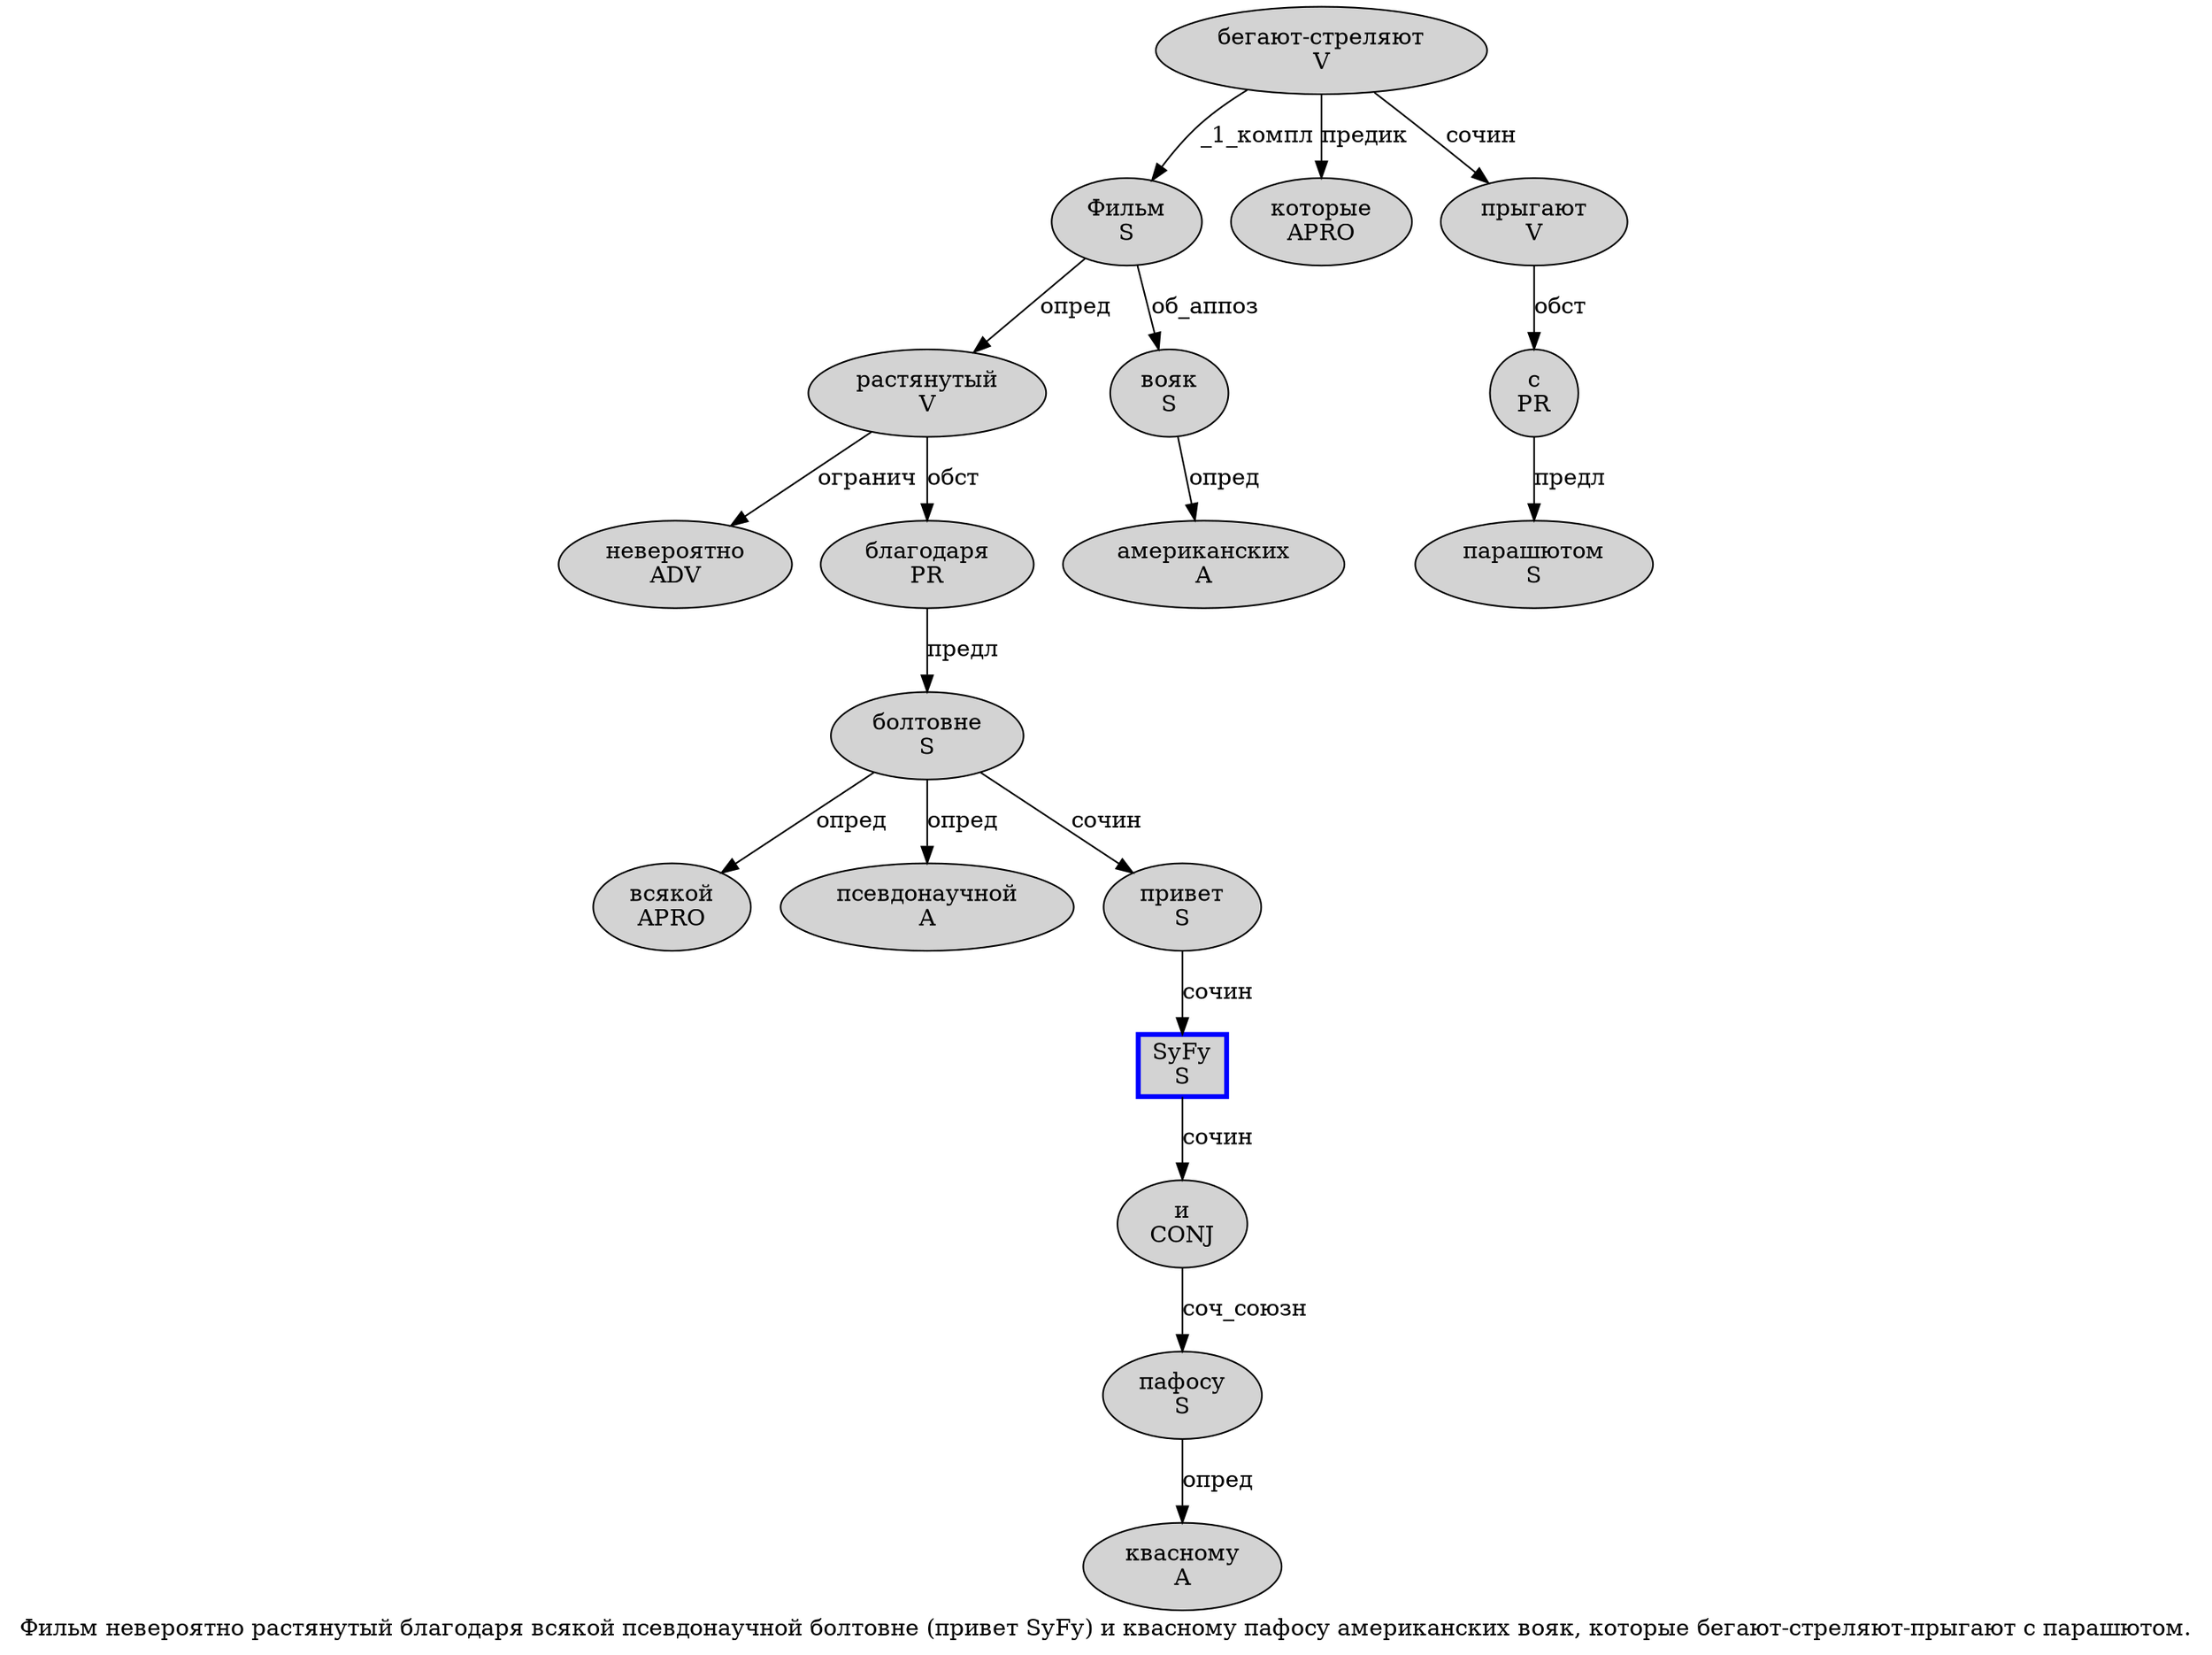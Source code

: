 digraph SENTENCE_4454 {
	graph [label="Фильм невероятно растянутый благодаря всякой псевдонаучной болтовне (привет SyFy) и квасному пафосу американских вояк, которые бегают-стреляют-прыгают с парашютом."]
	node [style=filled]
		0 [label="Фильм
S" color="" fillcolor=lightgray penwidth=1 shape=ellipse]
		1 [label="невероятно
ADV" color="" fillcolor=lightgray penwidth=1 shape=ellipse]
		2 [label="растянутый
V" color="" fillcolor=lightgray penwidth=1 shape=ellipse]
		3 [label="благодаря
PR" color="" fillcolor=lightgray penwidth=1 shape=ellipse]
		4 [label="всякой
APRO" color="" fillcolor=lightgray penwidth=1 shape=ellipse]
		5 [label="псевдонаучной
A" color="" fillcolor=lightgray penwidth=1 shape=ellipse]
		6 [label="болтовне
S" color="" fillcolor=lightgray penwidth=1 shape=ellipse]
		8 [label="привет
S" color="" fillcolor=lightgray penwidth=1 shape=ellipse]
		9 [label="SyFy
S" color=blue fillcolor=lightgray penwidth=3 shape=box]
		11 [label="и
CONJ" color="" fillcolor=lightgray penwidth=1 shape=ellipse]
		12 [label="квасному
A" color="" fillcolor=lightgray penwidth=1 shape=ellipse]
		13 [label="пафосу
S" color="" fillcolor=lightgray penwidth=1 shape=ellipse]
		14 [label="американских
A" color="" fillcolor=lightgray penwidth=1 shape=ellipse]
		15 [label="вояк
S" color="" fillcolor=lightgray penwidth=1 shape=ellipse]
		17 [label="которые
APRO" color="" fillcolor=lightgray penwidth=1 shape=ellipse]
		18 [label="бегают-стреляют
V" color="" fillcolor=lightgray penwidth=1 shape=ellipse]
		20 [label="прыгают
V" color="" fillcolor=lightgray penwidth=1 shape=ellipse]
		21 [label="с
PR" color="" fillcolor=lightgray penwidth=1 shape=ellipse]
		22 [label="парашютом
S" color="" fillcolor=lightgray penwidth=1 shape=ellipse]
			3 -> 6 [label="предл"]
			8 -> 9 [label="сочин"]
			18 -> 0 [label="_1_компл"]
			18 -> 17 [label="предик"]
			18 -> 20 [label="сочин"]
			15 -> 14 [label="опред"]
			13 -> 12 [label="опред"]
			0 -> 2 [label="опред"]
			0 -> 15 [label="об_аппоз"]
			9 -> 11 [label="сочин"]
			6 -> 4 [label="опред"]
			6 -> 5 [label="опред"]
			6 -> 8 [label="сочин"]
			11 -> 13 [label="соч_союзн"]
			2 -> 1 [label="огранич"]
			2 -> 3 [label="обст"]
			21 -> 22 [label="предл"]
			20 -> 21 [label="обст"]
}